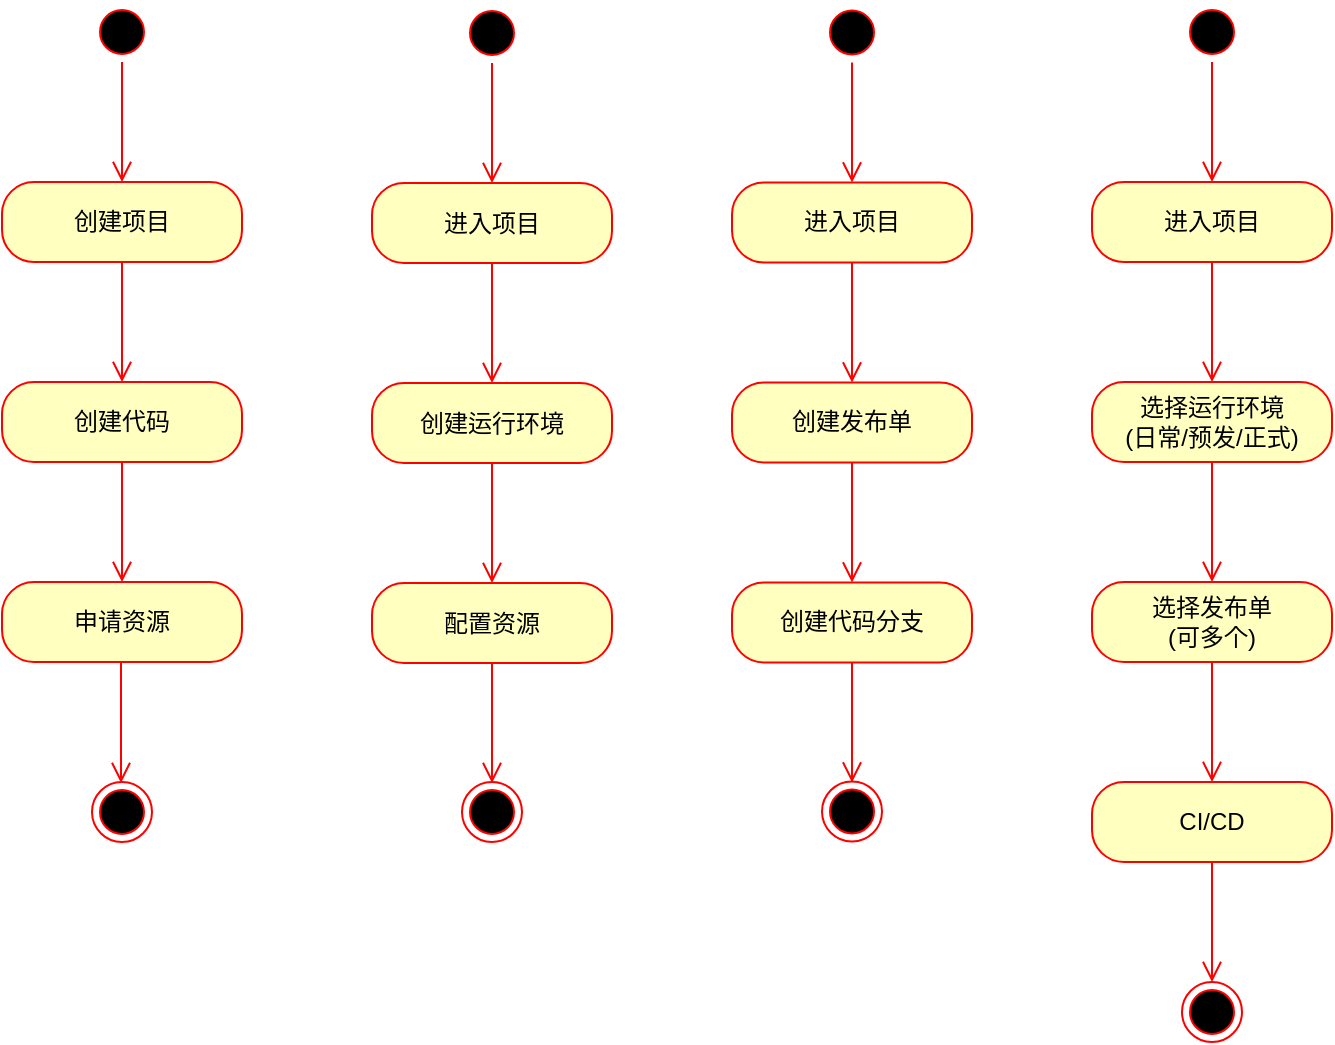 <mxfile version="12.8.5" type="github">
  <diagram id="lcznnpOXp_Ttz94rvxGr" name="第 1 页">
    <mxGraphModel dx="1186" dy="614" grid="1" gridSize="10" guides="1" tooltips="1" connect="1" arrows="1" fold="1" page="1" pageScale="1" pageWidth="827" pageHeight="1169" math="0" shadow="0">
      <root>
        <mxCell id="0" />
        <mxCell id="1" parent="0" />
        <mxCell id="FH6hujt-m_msskHk3Pih-1" value="" style="ellipse;html=1;shape=startState;fillColor=#000000;strokeColor=#ff0000;" vertex="1" parent="1">
          <mxGeometry x="100" y="180" width="30" height="30" as="geometry" />
        </mxCell>
        <mxCell id="FH6hujt-m_msskHk3Pih-2" value="" style="edgeStyle=orthogonalEdgeStyle;html=1;verticalAlign=bottom;endArrow=open;endSize=8;strokeColor=#ff0000;" edge="1" source="FH6hujt-m_msskHk3Pih-1" parent="1">
          <mxGeometry relative="1" as="geometry">
            <mxPoint x="115" y="270" as="targetPoint" />
          </mxGeometry>
        </mxCell>
        <mxCell id="FH6hujt-m_msskHk3Pih-3" value="创建项目" style="rounded=1;whiteSpace=wrap;html=1;arcSize=40;fontColor=#000000;fillColor=#ffffc0;strokeColor=#ff0000;" vertex="1" parent="1">
          <mxGeometry x="55" y="270" width="120" height="40" as="geometry" />
        </mxCell>
        <mxCell id="FH6hujt-m_msskHk3Pih-4" value="" style="edgeStyle=orthogonalEdgeStyle;html=1;verticalAlign=bottom;endArrow=open;endSize=8;strokeColor=#ff0000;" edge="1" source="FH6hujt-m_msskHk3Pih-3" parent="1">
          <mxGeometry relative="1" as="geometry">
            <mxPoint x="115" y="370" as="targetPoint" />
          </mxGeometry>
        </mxCell>
        <mxCell id="FH6hujt-m_msskHk3Pih-5" value="创建代码" style="rounded=1;whiteSpace=wrap;html=1;arcSize=40;fontColor=#000000;fillColor=#ffffc0;strokeColor=#ff0000;" vertex="1" parent="1">
          <mxGeometry x="55" y="370" width="120" height="40" as="geometry" />
        </mxCell>
        <mxCell id="FH6hujt-m_msskHk3Pih-6" value="" style="edgeStyle=orthogonalEdgeStyle;html=1;verticalAlign=bottom;endArrow=open;endSize=8;strokeColor=#ff0000;entryX=0.5;entryY=0;entryDx=0;entryDy=0;" edge="1" source="FH6hujt-m_msskHk3Pih-5" parent="1" target="FH6hujt-m_msskHk3Pih-40">
          <mxGeometry relative="1" as="geometry">
            <mxPoint x="120" y="470" as="targetPoint" />
          </mxGeometry>
        </mxCell>
        <mxCell id="FH6hujt-m_msskHk3Pih-7" value="" style="ellipse;html=1;shape=endState;fillColor=#000000;strokeColor=#ff0000;" vertex="1" parent="1">
          <mxGeometry x="100" y="570" width="30" height="30" as="geometry" />
        </mxCell>
        <mxCell id="FH6hujt-m_msskHk3Pih-8" value="" style="ellipse;html=1;shape=startState;fillColor=#000000;strokeColor=#ff0000;" vertex="1" parent="1">
          <mxGeometry x="465" y="180.25" width="30" height="30" as="geometry" />
        </mxCell>
        <mxCell id="FH6hujt-m_msskHk3Pih-9" value="" style="edgeStyle=orthogonalEdgeStyle;html=1;verticalAlign=bottom;endArrow=open;endSize=8;strokeColor=#ff0000;" edge="1" parent="1" source="FH6hujt-m_msskHk3Pih-8">
          <mxGeometry relative="1" as="geometry">
            <mxPoint x="480" y="270.25" as="targetPoint" />
          </mxGeometry>
        </mxCell>
        <mxCell id="FH6hujt-m_msskHk3Pih-10" value="进入项目" style="rounded=1;whiteSpace=wrap;html=1;arcSize=40;fontColor=#000000;fillColor=#ffffc0;strokeColor=#ff0000;" vertex="1" parent="1">
          <mxGeometry x="420" y="270.25" width="120" height="40" as="geometry" />
        </mxCell>
        <mxCell id="FH6hujt-m_msskHk3Pih-11" value="" style="edgeStyle=orthogonalEdgeStyle;html=1;verticalAlign=bottom;endArrow=open;endSize=8;strokeColor=#ff0000;" edge="1" parent="1" source="FH6hujt-m_msskHk3Pih-10">
          <mxGeometry relative="1" as="geometry">
            <mxPoint x="480" y="370.25" as="targetPoint" />
          </mxGeometry>
        </mxCell>
        <mxCell id="FH6hujt-m_msskHk3Pih-12" value="创建发布单" style="rounded=1;whiteSpace=wrap;html=1;arcSize=40;fontColor=#000000;fillColor=#ffffc0;strokeColor=#ff0000;" vertex="1" parent="1">
          <mxGeometry x="420" y="370.25" width="120" height="40" as="geometry" />
        </mxCell>
        <mxCell id="FH6hujt-m_msskHk3Pih-13" value="" style="edgeStyle=orthogonalEdgeStyle;html=1;verticalAlign=bottom;endArrow=open;endSize=8;strokeColor=#ff0000;entryX=0.5;entryY=0;entryDx=0;entryDy=0;" edge="1" parent="1" source="FH6hujt-m_msskHk3Pih-12">
          <mxGeometry relative="1" as="geometry">
            <mxPoint x="480" y="470.25" as="targetPoint" />
          </mxGeometry>
        </mxCell>
        <mxCell id="FH6hujt-m_msskHk3Pih-16" value="创建代码分支" style="rounded=1;whiteSpace=wrap;html=1;arcSize=40;fontColor=#000000;fillColor=#ffffc0;strokeColor=#ff0000;" vertex="1" parent="1">
          <mxGeometry x="420" y="470.25" width="120" height="40" as="geometry" />
        </mxCell>
        <mxCell id="FH6hujt-m_msskHk3Pih-17" value="" style="edgeStyle=orthogonalEdgeStyle;html=1;verticalAlign=bottom;endArrow=open;endSize=8;strokeColor=#ff0000;" edge="1" source="FH6hujt-m_msskHk3Pih-16" parent="1">
          <mxGeometry relative="1" as="geometry">
            <mxPoint x="480" y="570.25" as="targetPoint" />
          </mxGeometry>
        </mxCell>
        <mxCell id="FH6hujt-m_msskHk3Pih-18" value="" style="ellipse;html=1;shape=endState;fillColor=#000000;strokeColor=#ff0000;" vertex="1" parent="1">
          <mxGeometry x="465" y="569.75" width="30" height="30" as="geometry" />
        </mxCell>
        <mxCell id="FH6hujt-m_msskHk3Pih-19" value="" style="ellipse;html=1;shape=startState;fillColor=#000000;strokeColor=#ff0000;" vertex="1" parent="1">
          <mxGeometry x="285" y="180.5" width="30" height="30" as="geometry" />
        </mxCell>
        <mxCell id="FH6hujt-m_msskHk3Pih-20" value="" style="edgeStyle=orthogonalEdgeStyle;html=1;verticalAlign=bottom;endArrow=open;endSize=8;strokeColor=#ff0000;" edge="1" parent="1" source="FH6hujt-m_msskHk3Pih-19">
          <mxGeometry relative="1" as="geometry">
            <mxPoint x="300" y="270.5" as="targetPoint" />
          </mxGeometry>
        </mxCell>
        <mxCell id="FH6hujt-m_msskHk3Pih-21" value="进入项目" style="rounded=1;whiteSpace=wrap;html=1;arcSize=40;fontColor=#000000;fillColor=#ffffc0;strokeColor=#ff0000;" vertex="1" parent="1">
          <mxGeometry x="240" y="270.5" width="120" height="40" as="geometry" />
        </mxCell>
        <mxCell id="FH6hujt-m_msskHk3Pih-22" value="" style="edgeStyle=orthogonalEdgeStyle;html=1;verticalAlign=bottom;endArrow=open;endSize=8;strokeColor=#ff0000;" edge="1" parent="1" source="FH6hujt-m_msskHk3Pih-21">
          <mxGeometry relative="1" as="geometry">
            <mxPoint x="300" y="370.5" as="targetPoint" />
          </mxGeometry>
        </mxCell>
        <mxCell id="FH6hujt-m_msskHk3Pih-23" value="创建运行环境" style="rounded=1;whiteSpace=wrap;html=1;arcSize=40;fontColor=#000000;fillColor=#ffffc0;strokeColor=#ff0000;" vertex="1" parent="1">
          <mxGeometry x="240" y="370.5" width="120" height="40" as="geometry" />
        </mxCell>
        <mxCell id="FH6hujt-m_msskHk3Pih-24" value="" style="edgeStyle=orthogonalEdgeStyle;html=1;verticalAlign=bottom;endArrow=open;endSize=8;strokeColor=#ff0000;entryX=0.5;entryY=0;entryDx=0;entryDy=0;" edge="1" parent="1" source="FH6hujt-m_msskHk3Pih-23">
          <mxGeometry relative="1" as="geometry">
            <mxPoint x="300" y="470.5" as="targetPoint" />
          </mxGeometry>
        </mxCell>
        <mxCell id="FH6hujt-m_msskHk3Pih-25" value="配置资源" style="rounded=1;whiteSpace=wrap;html=1;arcSize=40;fontColor=#000000;fillColor=#ffffc0;strokeColor=#ff0000;" vertex="1" parent="1">
          <mxGeometry x="240" y="470.5" width="120" height="40" as="geometry" />
        </mxCell>
        <mxCell id="FH6hujt-m_msskHk3Pih-26" value="" style="edgeStyle=orthogonalEdgeStyle;html=1;verticalAlign=bottom;endArrow=open;endSize=8;strokeColor=#ff0000;" edge="1" parent="1" source="FH6hujt-m_msskHk3Pih-25">
          <mxGeometry relative="1" as="geometry">
            <mxPoint x="300" y="570.5" as="targetPoint" />
          </mxGeometry>
        </mxCell>
        <mxCell id="FH6hujt-m_msskHk3Pih-27" value="" style="ellipse;html=1;shape=endState;fillColor=#000000;strokeColor=#ff0000;" vertex="1" parent="1">
          <mxGeometry x="285" y="570" width="30" height="30" as="geometry" />
        </mxCell>
        <mxCell id="FH6hujt-m_msskHk3Pih-28" value="" style="ellipse;html=1;shape=startState;fillColor=#000000;strokeColor=#ff0000;" vertex="1" parent="1">
          <mxGeometry x="645" y="180" width="30" height="30" as="geometry" />
        </mxCell>
        <mxCell id="FH6hujt-m_msskHk3Pih-29" value="" style="edgeStyle=orthogonalEdgeStyle;html=1;verticalAlign=bottom;endArrow=open;endSize=8;strokeColor=#ff0000;" edge="1" parent="1" source="FH6hujt-m_msskHk3Pih-28">
          <mxGeometry relative="1" as="geometry">
            <mxPoint x="660" y="270" as="targetPoint" />
          </mxGeometry>
        </mxCell>
        <mxCell id="FH6hujt-m_msskHk3Pih-30" value="进入项目" style="rounded=1;whiteSpace=wrap;html=1;arcSize=40;fontColor=#000000;fillColor=#ffffc0;strokeColor=#ff0000;" vertex="1" parent="1">
          <mxGeometry x="600" y="270" width="120" height="40" as="geometry" />
        </mxCell>
        <mxCell id="FH6hujt-m_msskHk3Pih-31" value="" style="edgeStyle=orthogonalEdgeStyle;html=1;verticalAlign=bottom;endArrow=open;endSize=8;strokeColor=#ff0000;" edge="1" parent="1" source="FH6hujt-m_msskHk3Pih-30">
          <mxGeometry relative="1" as="geometry">
            <mxPoint x="660" y="370" as="targetPoint" />
          </mxGeometry>
        </mxCell>
        <mxCell id="FH6hujt-m_msskHk3Pih-32" value="选择运行环境&lt;br&gt;(日常/预发/正式)" style="rounded=1;whiteSpace=wrap;html=1;arcSize=40;fontColor=#000000;fillColor=#ffffc0;strokeColor=#ff0000;" vertex="1" parent="1">
          <mxGeometry x="600" y="370" width="120" height="40" as="geometry" />
        </mxCell>
        <mxCell id="FH6hujt-m_msskHk3Pih-33" value="" style="edgeStyle=orthogonalEdgeStyle;html=1;verticalAlign=bottom;endArrow=open;endSize=8;strokeColor=#ff0000;entryX=0.5;entryY=0;entryDx=0;entryDy=0;" edge="1" parent="1" source="FH6hujt-m_msskHk3Pih-32">
          <mxGeometry relative="1" as="geometry">
            <mxPoint x="660" y="470" as="targetPoint" />
          </mxGeometry>
        </mxCell>
        <mxCell id="FH6hujt-m_msskHk3Pih-34" value="选择发布单&lt;br&gt;(可多个)" style="rounded=1;whiteSpace=wrap;html=1;arcSize=40;fontColor=#000000;fillColor=#ffffc0;strokeColor=#ff0000;" vertex="1" parent="1">
          <mxGeometry x="600" y="470" width="120" height="40" as="geometry" />
        </mxCell>
        <mxCell id="FH6hujt-m_msskHk3Pih-35" value="" style="edgeStyle=orthogonalEdgeStyle;html=1;verticalAlign=bottom;endArrow=open;endSize=8;strokeColor=#ff0000;" edge="1" parent="1" source="FH6hujt-m_msskHk3Pih-34">
          <mxGeometry relative="1" as="geometry">
            <mxPoint x="660" y="570" as="targetPoint" />
          </mxGeometry>
        </mxCell>
        <mxCell id="FH6hujt-m_msskHk3Pih-36" value="" style="ellipse;html=1;shape=endState;fillColor=#000000;strokeColor=#ff0000;" vertex="1" parent="1">
          <mxGeometry x="645" y="670" width="30" height="30" as="geometry" />
        </mxCell>
        <mxCell id="FH6hujt-m_msskHk3Pih-37" value="CI/CD" style="rounded=1;whiteSpace=wrap;html=1;arcSize=40;fontColor=#000000;fillColor=#ffffc0;strokeColor=#ff0000;" vertex="1" parent="1">
          <mxGeometry x="600" y="570" width="120" height="40" as="geometry" />
        </mxCell>
        <mxCell id="FH6hujt-m_msskHk3Pih-38" value="" style="edgeStyle=orthogonalEdgeStyle;html=1;verticalAlign=bottom;endArrow=open;endSize=8;strokeColor=#ff0000;" edge="1" source="FH6hujt-m_msskHk3Pih-37" parent="1">
          <mxGeometry relative="1" as="geometry">
            <mxPoint x="660" y="670" as="targetPoint" />
          </mxGeometry>
        </mxCell>
        <mxCell id="FH6hujt-m_msskHk3Pih-40" value="申请资源" style="rounded=1;whiteSpace=wrap;html=1;arcSize=40;fontColor=#000000;fillColor=#ffffc0;strokeColor=#ff0000;" vertex="1" parent="1">
          <mxGeometry x="55" y="470" width="120" height="40" as="geometry" />
        </mxCell>
        <mxCell id="FH6hujt-m_msskHk3Pih-42" value="" style="edgeStyle=orthogonalEdgeStyle;html=1;verticalAlign=bottom;endArrow=open;endSize=8;strokeColor=#ff0000;" edge="1" parent="1">
          <mxGeometry relative="1" as="geometry">
            <mxPoint x="114.5" y="570.5" as="targetPoint" />
            <mxPoint x="114.5" y="510.5" as="sourcePoint" />
          </mxGeometry>
        </mxCell>
      </root>
    </mxGraphModel>
  </diagram>
</mxfile>
